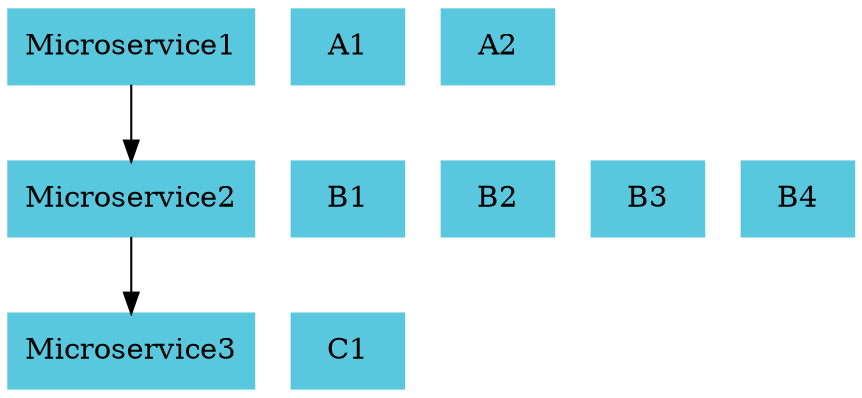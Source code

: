 digraph architecture {
  rankdir=TB;
  node[shape=component]
  node[shape=record]
  node[style=filled,color="#59C8DE"]
  Microservice1 -> Microservice2 -> Microservice3
  {rank=same; Microservice1, A1, A2};
  {rank=same; Microservice2, B1, B2, B3, B4};
  {rank=same; Microservice3, C1};
}